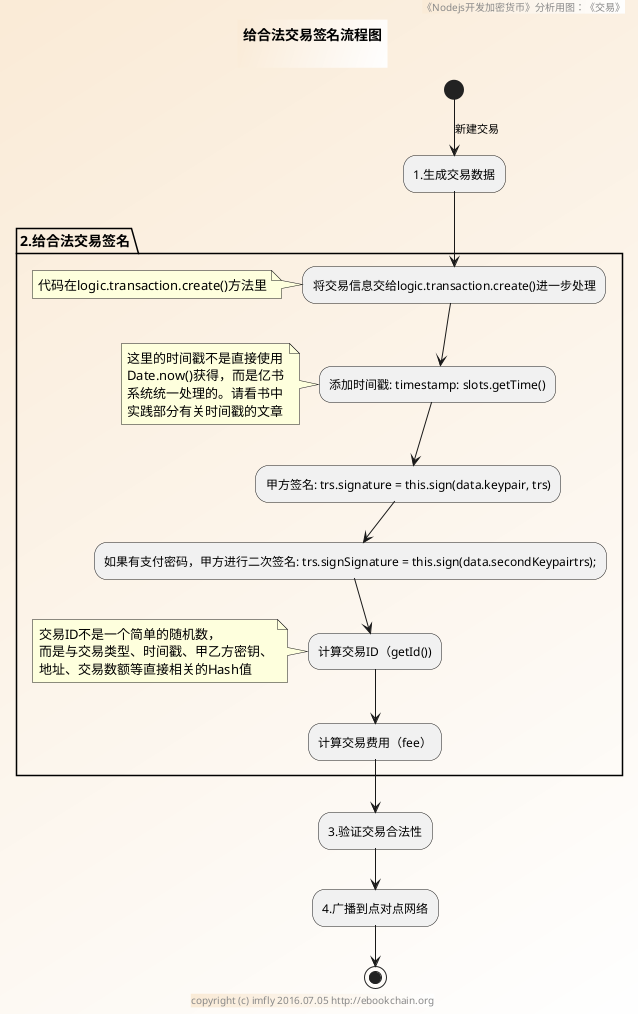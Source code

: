 @startuml ../../../styles/images/modules/transactions/signTransaction-activity.png
skinparam BorderColor #blue\9932CC
skinparam backgroundcolor AntiqueWhite/white

title
给合法交易签名流程图

end title

footer copyright (c) imfly 2016.07.05 http://ebookchain.org
header 《Nodejs开发加密货币》分析用图：《交易》

' shared.addTransactions()代码逻辑

(*)--> [新建交易] "1.生成交易数据"

' logic.transaction.create()处理逻辑
partition "2.给合法交易签名" {
  --> "将交易信息交给logic.transaction.create()进一步处理"
  note left: 代码在logic.transaction.create()方法里

  --> "添加时间戳: timestamp: slots.getTime()"
  note left
  这里的时间戳不是直接使用
  Date.now()获得，而是亿书
  系统统一处理的。请看书中
  实践部分有关时间戳的文章
  end note

  --> "甲方签名: trs.signature = this.sign(data.keypair, trs)"
  --> "如果有支付密码，甲方进行二次签名: trs.signSignature = this.sign(data.secondKeypairtrs);"
  --> "计算交易ID（getId())"
  note left
  交易ID不是一个简单的随机数，
  而是与交易类型、时间戳、甲乙方密钥、
  地址、交易数额等直接相关的Hash值
  end note
  --> "计算交易费用（fee）"
}

--> "3.验证交易合法性"
--> "4.广播到点对点网络"

--> (*)
@enduml
